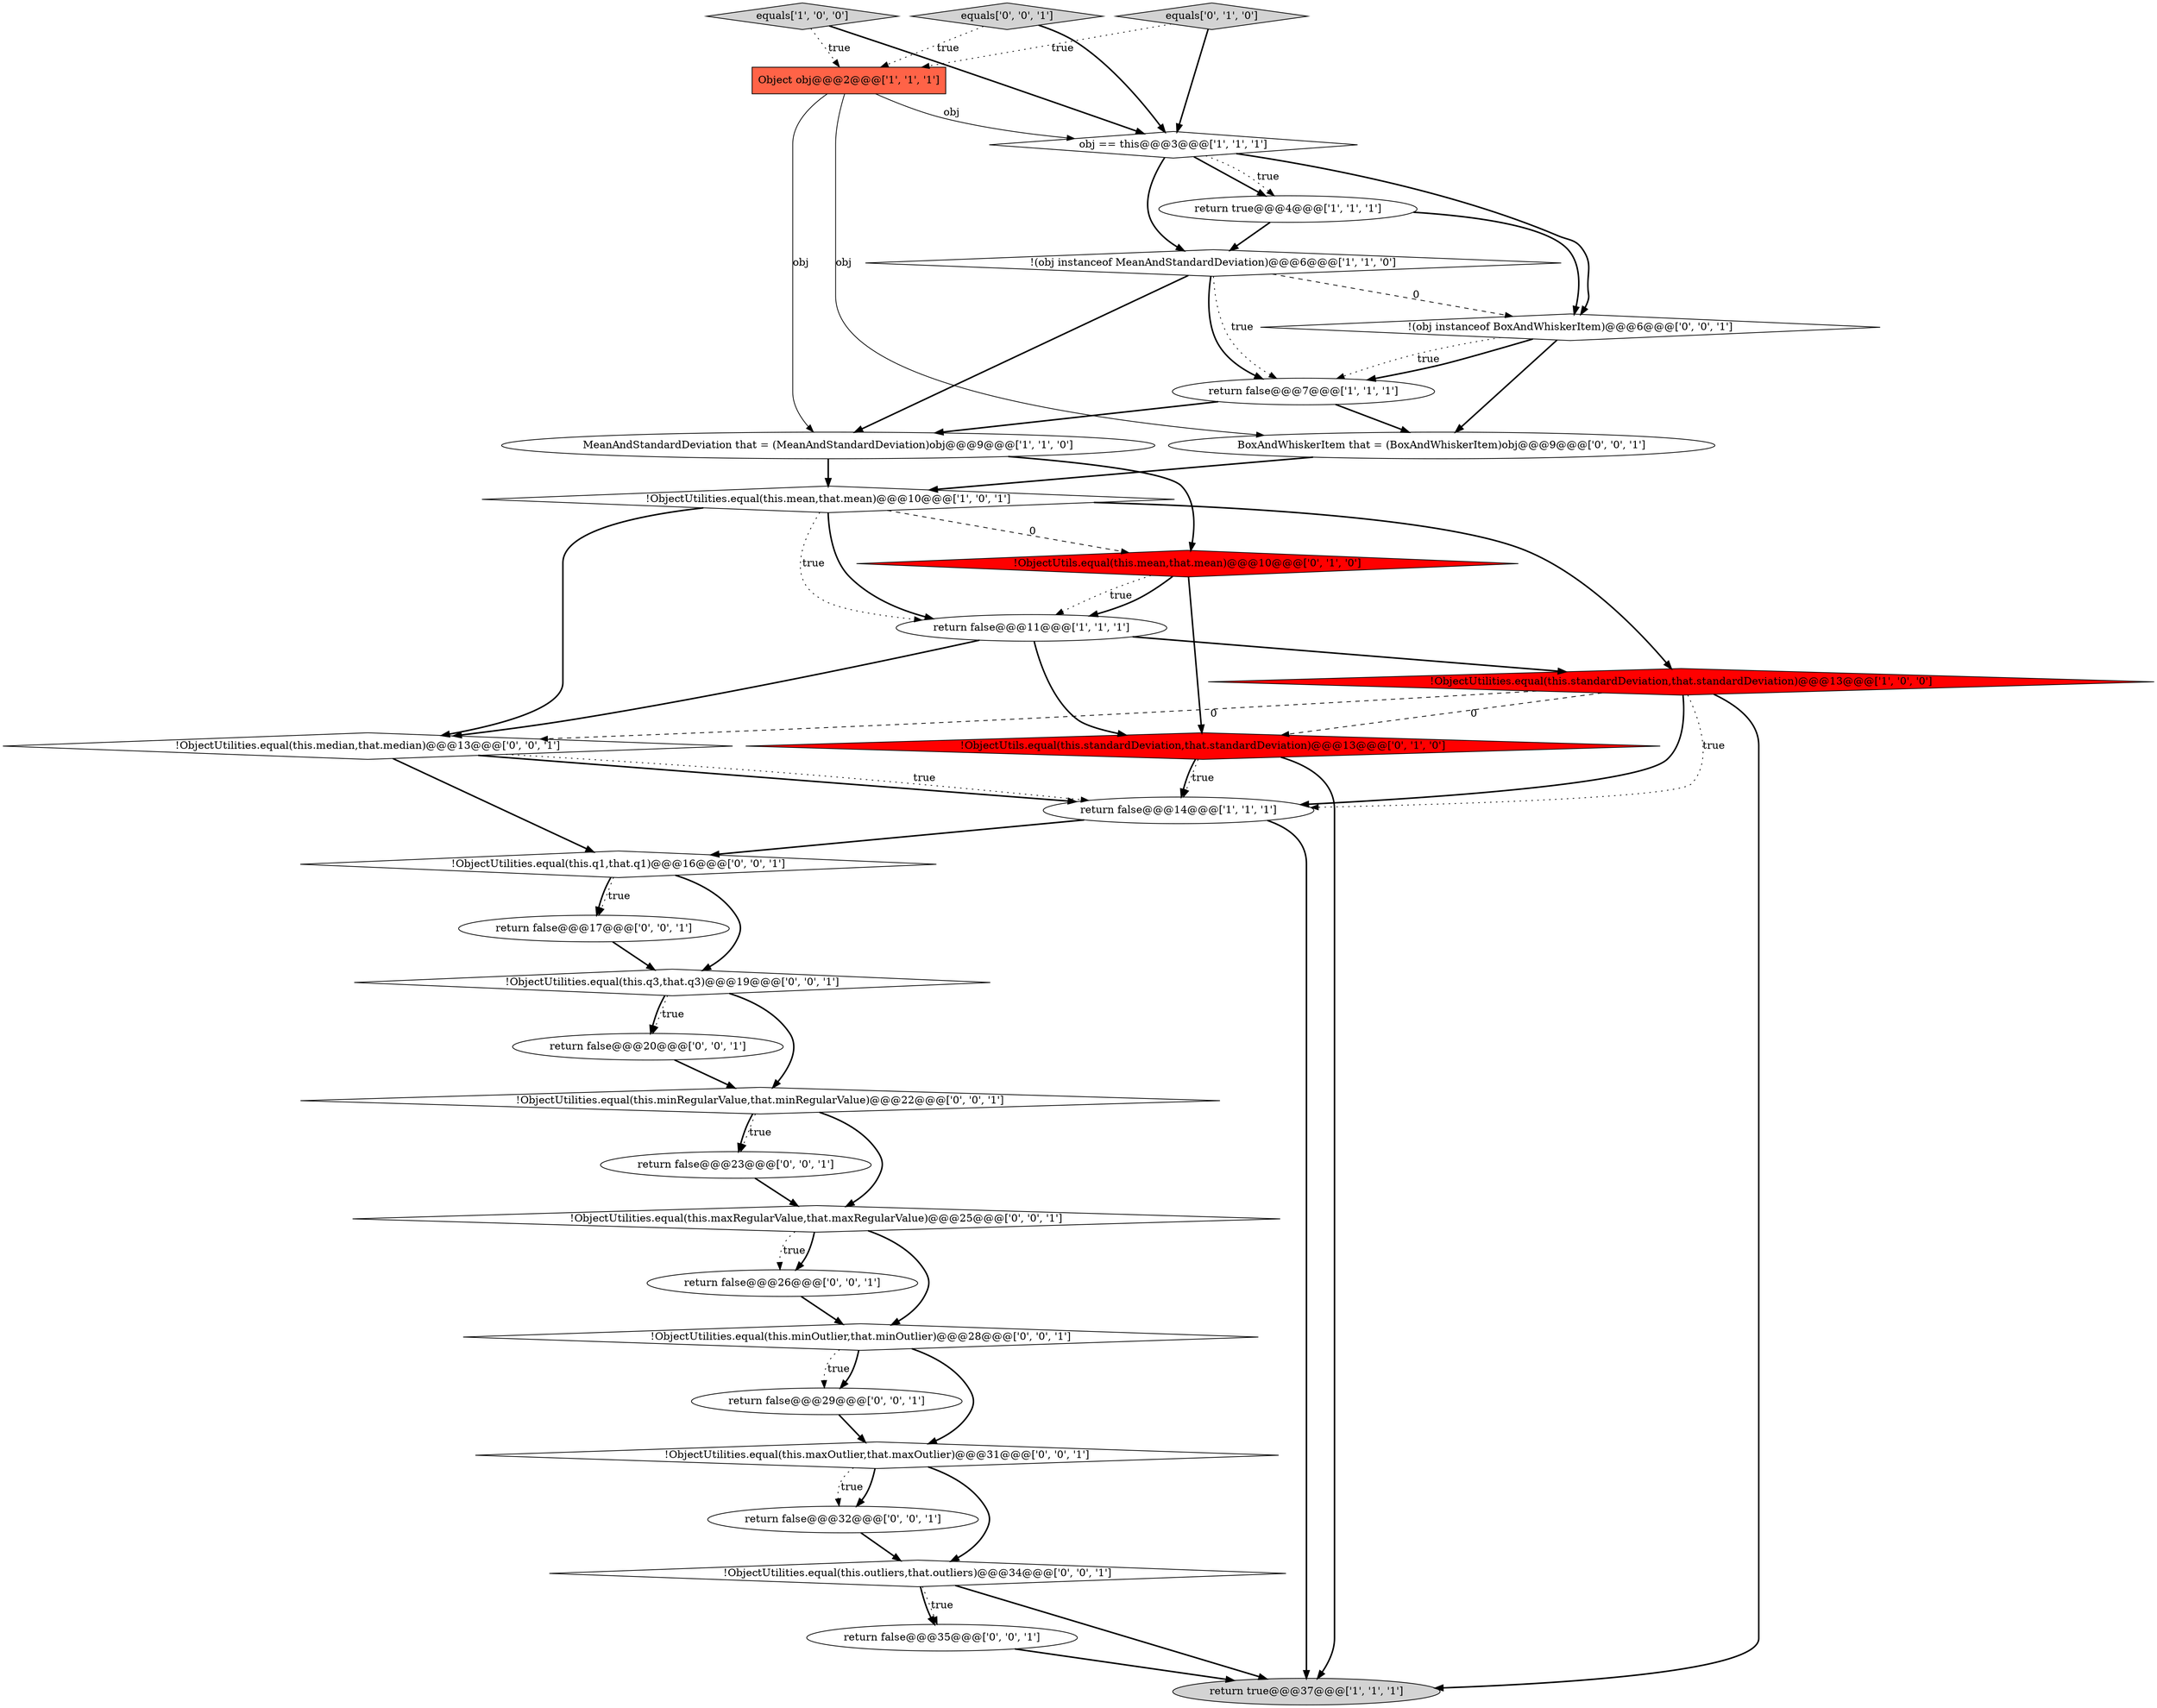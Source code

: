 digraph {
16 [style = filled, label = "!ObjectUtilities.equal(this.q3,that.q3)@@@19@@@['0', '0', '1']", fillcolor = white, shape = diamond image = "AAA0AAABBB3BBB"];
18 [style = filled, label = "BoxAndWhiskerItem that = (BoxAndWhiskerItem)obj@@@9@@@['0', '0', '1']", fillcolor = white, shape = ellipse image = "AAA0AAABBB3BBB"];
14 [style = filled, label = "!ObjectUtils.equal(this.mean,that.mean)@@@10@@@['0', '1', '0']", fillcolor = red, shape = diamond image = "AAA1AAABBB2BBB"];
21 [style = filled, label = "!ObjectUtilities.equal(this.maxRegularValue,that.maxRegularValue)@@@25@@@['0', '0', '1']", fillcolor = white, shape = diamond image = "AAA0AAABBB3BBB"];
3 [style = filled, label = "equals['1', '0', '0']", fillcolor = lightgray, shape = diamond image = "AAA0AAABBB1BBB"];
10 [style = filled, label = "return false@@@14@@@['1', '1', '1']", fillcolor = white, shape = ellipse image = "AAA0AAABBB1BBB"];
2 [style = filled, label = "obj == this@@@3@@@['1', '1', '1']", fillcolor = white, shape = diamond image = "AAA0AAABBB1BBB"];
30 [style = filled, label = "equals['0', '0', '1']", fillcolor = lightgray, shape = diamond image = "AAA0AAABBB3BBB"];
26 [style = filled, label = "!ObjectUtilities.equal(this.minOutlier,that.minOutlier)@@@28@@@['0', '0', '1']", fillcolor = white, shape = diamond image = "AAA0AAABBB3BBB"];
29 [style = filled, label = "!ObjectUtilities.equal(this.outliers,that.outliers)@@@34@@@['0', '0', '1']", fillcolor = white, shape = diamond image = "AAA0AAABBB3BBB"];
15 [style = filled, label = "!ObjectUtilities.equal(this.median,that.median)@@@13@@@['0', '0', '1']", fillcolor = white, shape = diamond image = "AAA0AAABBB3BBB"];
20 [style = filled, label = "!ObjectUtilities.equal(this.minRegularValue,that.minRegularValue)@@@22@@@['0', '0', '1']", fillcolor = white, shape = diamond image = "AAA0AAABBB3BBB"];
19 [style = filled, label = "!(obj instanceof BoxAndWhiskerItem)@@@6@@@['0', '0', '1']", fillcolor = white, shape = diamond image = "AAA0AAABBB3BBB"];
7 [style = filled, label = "return false@@@7@@@['1', '1', '1']", fillcolor = white, shape = ellipse image = "AAA0AAABBB1BBB"];
17 [style = filled, label = "return false@@@23@@@['0', '0', '1']", fillcolor = white, shape = ellipse image = "AAA0AAABBB3BBB"];
0 [style = filled, label = "!ObjectUtilities.equal(this.mean,that.mean)@@@10@@@['1', '0', '1']", fillcolor = white, shape = diamond image = "AAA0AAABBB1BBB"];
6 [style = filled, label = "!ObjectUtilities.equal(this.standardDeviation,that.standardDeviation)@@@13@@@['1', '0', '0']", fillcolor = red, shape = diamond image = "AAA1AAABBB1BBB"];
22 [style = filled, label = "return false@@@26@@@['0', '0', '1']", fillcolor = white, shape = ellipse image = "AAA0AAABBB3BBB"];
31 [style = filled, label = "return false@@@32@@@['0', '0', '1']", fillcolor = white, shape = ellipse image = "AAA0AAABBB3BBB"];
9 [style = filled, label = "return true@@@4@@@['1', '1', '1']", fillcolor = white, shape = ellipse image = "AAA0AAABBB1BBB"];
32 [style = filled, label = "return false@@@35@@@['0', '0', '1']", fillcolor = white, shape = ellipse image = "AAA0AAABBB3BBB"];
25 [style = filled, label = "return false@@@29@@@['0', '0', '1']", fillcolor = white, shape = ellipse image = "AAA0AAABBB3BBB"];
12 [style = filled, label = "equals['0', '1', '0']", fillcolor = lightgray, shape = diamond image = "AAA0AAABBB2BBB"];
28 [style = filled, label = "return false@@@20@@@['0', '0', '1']", fillcolor = white, shape = ellipse image = "AAA0AAABBB3BBB"];
23 [style = filled, label = "!ObjectUtilities.equal(this.q1,that.q1)@@@16@@@['0', '0', '1']", fillcolor = white, shape = diamond image = "AAA0AAABBB3BBB"];
1 [style = filled, label = "return true@@@37@@@['1', '1', '1']", fillcolor = lightgray, shape = ellipse image = "AAA0AAABBB1BBB"];
13 [style = filled, label = "!ObjectUtils.equal(this.standardDeviation,that.standardDeviation)@@@13@@@['0', '1', '0']", fillcolor = red, shape = diamond image = "AAA1AAABBB2BBB"];
24 [style = filled, label = "return false@@@17@@@['0', '0', '1']", fillcolor = white, shape = ellipse image = "AAA0AAABBB3BBB"];
4 [style = filled, label = "Object obj@@@2@@@['1', '1', '1']", fillcolor = tomato, shape = box image = "AAA0AAABBB1BBB"];
11 [style = filled, label = "!(obj instanceof MeanAndStandardDeviation)@@@6@@@['1', '1', '0']", fillcolor = white, shape = diamond image = "AAA0AAABBB1BBB"];
5 [style = filled, label = "MeanAndStandardDeviation that = (MeanAndStandardDeviation)obj@@@9@@@['1', '1', '0']", fillcolor = white, shape = ellipse image = "AAA0AAABBB1BBB"];
27 [style = filled, label = "!ObjectUtilities.equal(this.maxOutlier,that.maxOutlier)@@@31@@@['0', '0', '1']", fillcolor = white, shape = diamond image = "AAA0AAABBB3BBB"];
8 [style = filled, label = "return false@@@11@@@['1', '1', '1']", fillcolor = white, shape = ellipse image = "AAA0AAABBB1BBB"];
4->2 [style = solid, label="obj"];
11->7 [style = dotted, label="true"];
13->10 [style = bold, label=""];
22->26 [style = bold, label=""];
15->23 [style = bold, label=""];
15->10 [style = bold, label=""];
19->18 [style = bold, label=""];
2->19 [style = bold, label=""];
23->16 [style = bold, label=""];
20->17 [style = bold, label=""];
8->15 [style = bold, label=""];
9->11 [style = bold, label=""];
4->18 [style = solid, label="obj"];
0->6 [style = bold, label=""];
28->20 [style = bold, label=""];
26->25 [style = dotted, label="true"];
20->17 [style = dotted, label="true"];
26->25 [style = bold, label=""];
3->4 [style = dotted, label="true"];
27->31 [style = bold, label=""];
30->4 [style = dotted, label="true"];
21->22 [style = dotted, label="true"];
15->10 [style = dotted, label="true"];
8->6 [style = bold, label=""];
31->29 [style = bold, label=""];
0->14 [style = dashed, label="0"];
2->9 [style = bold, label=""];
19->7 [style = dotted, label="true"];
5->14 [style = bold, label=""];
13->10 [style = dotted, label="true"];
0->15 [style = bold, label=""];
13->1 [style = bold, label=""];
20->21 [style = bold, label=""];
0->8 [style = dotted, label="true"];
6->10 [style = dotted, label="true"];
25->27 [style = bold, label=""];
6->1 [style = bold, label=""];
24->16 [style = bold, label=""];
11->5 [style = bold, label=""];
12->2 [style = bold, label=""];
7->5 [style = bold, label=""];
23->24 [style = bold, label=""];
21->26 [style = bold, label=""];
26->27 [style = bold, label=""];
4->5 [style = solid, label="obj"];
2->9 [style = dotted, label="true"];
3->2 [style = bold, label=""];
5->0 [style = bold, label=""];
16->28 [style = bold, label=""];
6->13 [style = dashed, label="0"];
21->22 [style = bold, label=""];
10->23 [style = bold, label=""];
11->19 [style = dashed, label="0"];
27->31 [style = dotted, label="true"];
29->32 [style = bold, label=""];
6->10 [style = bold, label=""];
32->1 [style = bold, label=""];
6->15 [style = dashed, label="0"];
0->8 [style = bold, label=""];
14->8 [style = dotted, label="true"];
7->18 [style = bold, label=""];
9->19 [style = bold, label=""];
12->4 [style = dotted, label="true"];
14->8 [style = bold, label=""];
14->13 [style = bold, label=""];
27->29 [style = bold, label=""];
16->28 [style = dotted, label="true"];
29->1 [style = bold, label=""];
30->2 [style = bold, label=""];
10->1 [style = bold, label=""];
16->20 [style = bold, label=""];
19->7 [style = bold, label=""];
23->24 [style = dotted, label="true"];
29->32 [style = dotted, label="true"];
2->11 [style = bold, label=""];
11->7 [style = bold, label=""];
18->0 [style = bold, label=""];
8->13 [style = bold, label=""];
17->21 [style = bold, label=""];
}
